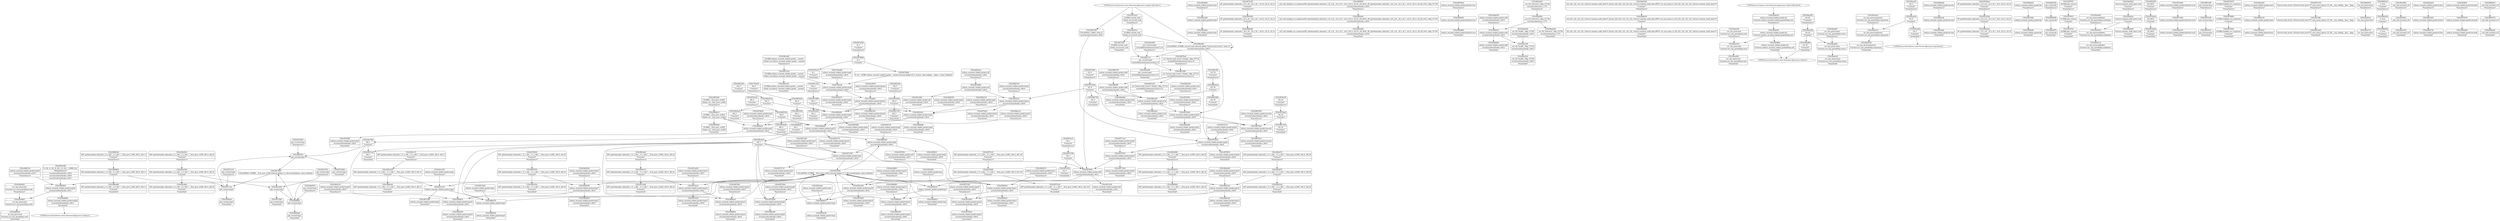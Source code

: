 digraph {
	CE0x58676c0 [shape=record,shape=Mrecord,label="{CE0x58676c0|selinux_secmark_relabel_packet:security|security/selinux/hooks.c,4610|*SummSink*}"]
	CE0x585a8a0 [shape=record,shape=Mrecord,label="{CE0x585a8a0|selinux_secmark_relabel_packet:if.end|*SummSink*}"]
	CE0x5879660 [shape=record,shape=Mrecord,label="{CE0x5879660|i8_1|*Constant*}"]
	CE0x5878a70 [shape=record,shape=Mrecord,label="{CE0x5878a70|selinux_secmark_relabel_packet:tmp8|security/selinux/hooks.c,4610|*SummSink*}"]
	CE0x5866d40 [shape=record,shape=Mrecord,label="{CE0x5866d40|i8*_getelementptr_inbounds_(_45_x_i8_,_45_x_i8_*_.str12,_i32_0,_i32_0)|*Constant*|*SummSink*}"]
	CE0x6d1c200 [shape=record,shape=Mrecord,label="{CE0x6d1c200|selinux_secmark_relabel_packet:tmp2|*SummSource*}"]
	CE0x5883520 [shape=record,shape=Mrecord,label="{CE0x5883520|i64*_getelementptr_inbounds_(_11_x_i64_,_11_x_i64_*___llvm_gcov_ctr402,_i64_0,_i64_9)|*Constant*|*SummSink*}"]
	CE0x5891060 [shape=record,shape=Mrecord,label="{CE0x5891060|_call_void_lockdep_rcu_suspicious(i8*_getelementptr_inbounds_(_25_x_i8_,_25_x_i8_*_.str3,_i32_0,_i32_0),_i32_4610,_i8*_getelementptr_inbounds_(_45_x_i8_,_45_x_i8_*_.str12,_i32_0,_i32_0))_#10,_!dbg_!27729|security/selinux/hooks.c,4610|*SummSink*}"]
	CE0x58678a0 [shape=record,shape=Mrecord,label="{CE0x58678a0|selinux_secmark_relabel_packet:land.lhs.true|*SummSource*}"]
	CE0x6e3f600 [shape=record,shape=Mrecord,label="{CE0x6e3f600|selinux_secmark_relabel_packet:tmp19|security/selinux/hooks.c,4610|*SummSource*}"]
	CE0x5875970 [shape=record,shape=Mrecord,label="{CE0x5875970|selinux_secmark_relabel_packet:tmp23|security/selinux/hooks.c,4610}"]
	CE0x5873780 [shape=record,shape=Mrecord,label="{CE0x5873780|selinux_secmark_relabel_packet:tmp7|security/selinux/hooks.c,4610}"]
	CE0x586ad40 [shape=record,shape=Mrecord,label="{CE0x586ad40|selinux_secmark_relabel_packet:tmp21|security/selinux/hooks.c,4610|*SummSink*}"]
	CE0x5876f20 [shape=record,shape=Mrecord,label="{CE0x5876f20|selinux_secmark_relabel_packet:tmp22|security/selinux/hooks.c,4610|*SummSink*}"]
	CE0x58a8c90 [shape=record,shape=Mrecord,label="{CE0x58a8c90|selinux_secmark_relabel_packet:call6|security/selinux/hooks.c,4613|*SummSource*}"]
	CE0x587fac0 [shape=record,shape=Mrecord,label="{CE0x587fac0|selinux_secmark_relabel_packet:tobool|security/selinux/hooks.c,4610|*SummSink*}"]
	CE0x5896e60 [shape=record,shape=Mrecord,label="{CE0x5896e60|selinux_secmark_relabel_packet:tmp12|security/selinux/hooks.c,4610}"]
	CE0x58a8e50 [shape=record,shape=Mrecord,label="{CE0x58a8e50|i32_(i32,_i32,_i16,_i32,_%struct.common_audit_data*)*_bitcast_(i32_(i32,_i32,_i16,_i32,_%struct.common_audit_data.495*)*_avc_has_perm_to_i32_(i32,_i32,_i16,_i32,_%struct.common_audit_data*)*)|*Constant*}"]
	CE0x587d150 [shape=record,shape=Mrecord,label="{CE0x587d150|i8*_getelementptr_inbounds_(_45_x_i8_,_45_x_i8_*_.str12,_i32_0,_i32_0)|*Constant*|*SummSource*}"]
	CE0x586d5b0 [shape=record,shape=Mrecord,label="{CE0x586d5b0|selinux_secmark_relabel_packet:tmp17|security/selinux/hooks.c,4610|*SummSource*}"]
	CE0x585c4e0 [shape=record,shape=Mrecord,label="{CE0x585c4e0|i64_1|*Constant*}"]
	CE0x5872f30 [shape=record,shape=Mrecord,label="{CE0x5872f30|GLOBAL:current_task|Global_var:current_task|*SummSink*}"]
	CE0x58aa310 [shape=record,shape=Mrecord,label="{CE0x58aa310|avc_has_perm:tsid|Function::avc_has_perm&Arg::tsid::}"]
	CE0x5871210 [shape=record,shape=Mrecord,label="{CE0x5871210|get_current:tmp2|*SummSource*}"]
	CE0x58531a0 [shape=record,shape=Mrecord,label="{CE0x58531a0|i64_1|*Constant*|*SummSink*}"]
	CE0x587a540 [shape=record,shape=Mrecord,label="{CE0x587a540|selinux_secmark_relabel_packet:tmp2|*SummSink*}"]
	CE0x58a9f60 [shape=record,shape=Mrecord,label="{CE0x58a9f60|selinux_secmark_relabel_packet:sid|Function::selinux_secmark_relabel_packet&Arg::sid::|*SummSink*}"]
	CE0x5868ad0 [shape=record,shape=Mrecord,label="{CE0x5868ad0|get_current:tmp1|*SummSink*}"]
	CE0x58ab3e0 [shape=record,shape=Mrecord,label="{CE0x58ab3e0|avc_has_perm:requested|Function::avc_has_perm&Arg::requested::|*SummSource*}"]
	CE0x588ac10 [shape=record,shape=Mrecord,label="{CE0x588ac10|selinux_secmark_relabel_packet:tmp10|security/selinux/hooks.c,4610|*SummSource*}"]
	CE0x5898080 [shape=record,shape=Mrecord,label="{CE0x5898080|selinux_secmark_relabel_packet:tmp12|security/selinux/hooks.c,4610|*SummSource*}"]
	CE0x58c79a0 [shape=record,shape=Mrecord,label="{CE0x58c79a0|i64_1|*Constant*}"]
	CE0x585af50 [shape=record,shape=Mrecord,label="{CE0x585af50|i64_2|*Constant*|*SummSink*}"]
	CE0x5865880 [shape=record,shape=Mrecord,label="{CE0x5865880|selinux_secmark_relabel_packet:land.lhs.true|*SummSink*}"]
	CE0x585df70 [shape=record,shape=Mrecord,label="{CE0x585df70|i64*_getelementptr_inbounds_(_11_x_i64_,_11_x_i64_*___llvm_gcov_ctr402,_i64_0,_i64_8)|*Constant*}"]
	CE0x58689d0 [shape=record,shape=Mrecord,label="{CE0x58689d0|i64*_getelementptr_inbounds_(_11_x_i64_,_11_x_i64_*___llvm_gcov_ctr402,_i64_0,_i64_0)|*Constant*|*SummSink*}"]
	CE0x587ad30 [shape=record,shape=Mrecord,label="{CE0x587ad30|selinux_secmark_relabel_packet:tmp13|security/selinux/hooks.c,4610|*SummSource*}"]
	CE0x5890eb0 [shape=record,shape=Mrecord,label="{CE0x5890eb0|_call_void_lockdep_rcu_suspicious(i8*_getelementptr_inbounds_(_25_x_i8_,_25_x_i8_*_.str3,_i32_0,_i32_0),_i32_4610,_i8*_getelementptr_inbounds_(_45_x_i8_,_45_x_i8_*_.str12,_i32_0,_i32_0))_#10,_!dbg_!27729|security/selinux/hooks.c,4610}"]
	CE0x58673f0 [shape=record,shape=Mrecord,label="{CE0x58673f0|COLLAPSED:_CMRE:_elem_0::|security/selinux/hooks.c,4610}"]
	CE0x5864b80 [shape=record,shape=Mrecord,label="{CE0x5864b80|selinux_secmark_relabel_packet:tmp4|security/selinux/hooks.c,4610|*SummSink*}"]
	CE0x75bedd0 [shape=record,shape=Mrecord,label="{CE0x75bedd0|selinux_secmark_relabel_packet:tmp8|security/selinux/hooks.c,4610|*SummSource*}"]
	CE0x58735f0 [shape=record,shape=Mrecord,label="{CE0x58735f0|get_current:tmp|*SummSink*}"]
	CE0x58aa5f0 [shape=record,shape=Mrecord,label="{CE0x58aa5f0|i16_42|*Constant*|*SummSource*}"]
	CE0x58aa3f0 [shape=record,shape=Mrecord,label="{CE0x58aa3f0|avc_has_perm:tsid|Function::avc_has_perm&Arg::tsid::|*SummSource*}"]
	CE0x5879120 [shape=record,shape=Mrecord,label="{CE0x5879120|i64*_getelementptr_inbounds_(_11_x_i64_,_11_x_i64_*___llvm_gcov_ctr402,_i64_0,_i64_10)|*Constant*|*SummSource*}"]
	CE0x5863ad0 [shape=record,shape=Mrecord,label="{CE0x5863ad0|i64*_getelementptr_inbounds_(_11_x_i64_,_11_x_i64_*___llvm_gcov_ctr402,_i64_0,_i64_6)|*Constant*|*SummSource*}"]
	CE0x58752d0 [shape=record,shape=Mrecord,label="{CE0x58752d0|i32_0|*Constant*}"]
	CE0x585bca0 [shape=record,shape=Mrecord,label="{CE0x585bca0|selinux_secmark_relabel_packet:do.end}"]
	CE0x586e4b0 [shape=record,shape=Mrecord,label="{CE0x586e4b0|selinux_secmark_relabel_packet:tmp15|security/selinux/hooks.c,4610|*SummSource*}"]
	CE0x5878da0 [shape=record,shape=Mrecord,label="{CE0x5878da0|i8*_getelementptr_inbounds_(_25_x_i8_,_25_x_i8_*_.str3,_i32_0,_i32_0)|*Constant*|*SummSource*}"]
	CE0x585cc70 [shape=record,shape=Mrecord,label="{CE0x585cc70|i64*_getelementptr_inbounds_(_11_x_i64_,_11_x_i64_*___llvm_gcov_ctr402,_i64_0,_i64_1)|*Constant*|*SummSource*}"]
	CE0x5866ea0 [shape=record,shape=Mrecord,label="{CE0x5866ea0|selinux_secmark_relabel_packet:tmp14|security/selinux/hooks.c,4610}"]
	CE0x5858b90 [shape=record,shape=Mrecord,label="{CE0x5858b90|selinux_secmark_relabel_packet:bb|*SummSink*}"]
	CE0x585c9b0 [shape=record,shape=Mrecord,label="{CE0x585c9b0|COLLAPSED:_GCMRE___llvm_gcov_ctr402_internal_global_11_x_i64_zeroinitializer:_elem_0:default:}"]
	CE0x5868240 [shape=record,shape=Mrecord,label="{CE0x5868240|i64*_getelementptr_inbounds_(_2_x_i64_,_2_x_i64_*___llvm_gcov_ctr98,_i64_0,_i64_1)|*Constant*|*SummSource*}"]
	CE0x58800b0 [shape=record,shape=Mrecord,label="{CE0x58800b0|selinux_secmark_relabel_packet:tmp24|security/selinux/hooks.c,4611}"]
	CE0x58645f0 [shape=record,shape=Mrecord,label="{CE0x58645f0|selinux_secmark_relabel_packet:land.lhs.true}"]
	CE0x58ae7c0 [shape=record,shape=Mrecord,label="{CE0x58ae7c0|get_current:tmp4|./arch/x86/include/asm/current.h,14}"]
	CE0x589a310 [shape=record,shape=Mrecord,label="{CE0x589a310|i64*_getelementptr_inbounds_(_11_x_i64_,_11_x_i64_*___llvm_gcov_ctr402,_i64_0,_i64_6)|*Constant*}"]
	CE0x585c7a0 [shape=record,shape=Mrecord,label="{CE0x585c7a0|i64_3|*Constant*|*SummSink*}"]
	CE0x58514d0 [shape=record,shape=Mrecord,label="{CE0x58514d0|selinux_secmark_relabel_packet:tmp7|security/selinux/hooks.c,4610|*SummSource*}"]
	CE0x58aa460 [shape=record,shape=Mrecord,label="{CE0x58aa460|avc_has_perm:tsid|Function::avc_has_perm&Arg::tsid::|*SummSink*}"]
	CE0x5868be0 [shape=record,shape=Mrecord,label="{CE0x5868be0|i64_1|*Constant*|*SummSource*}"]
	CE0x5867ba0 [shape=record,shape=Mrecord,label="{CE0x5867ba0|_ret_%struct.task_struct*_%tmp4,_!dbg_!27714|./arch/x86/include/asm/current.h,14|*SummSource*}"]
	CE0x75becf0 [shape=record,shape=Mrecord,label="{CE0x75becf0|selinux_secmark_relabel_packet:tmp8|security/selinux/hooks.c,4610}"]
	CE0x587e790 [shape=record,shape=Mrecord,label="{CE0x587e790|i32_1|*Constant*}"]
	CE0x58ad970 [shape=record,shape=Mrecord,label="{CE0x58ad970|get_current:bb|*SummSink*}"]
	CE0x58a9bc0 [shape=record,shape=Mrecord,label="{CE0x58a9bc0|avc_has_perm:ssid|Function::avc_has_perm&Arg::ssid::|*SummSink*}"]
	CE0x5872ec0 [shape=record,shape=Mrecord,label="{CE0x5872ec0|GLOBAL:current_task|Global_var:current_task|*SummSource*}"]
	CE0x587c800 [shape=record,shape=Mrecord,label="{CE0x587c800|i64_2|*Constant*}"]
	CE0x587f610 [shape=record,shape=Mrecord,label="{CE0x587f610|GLOBAL:get_current|*Constant*}"]
	CE0x587f500 [shape=record,shape=Mrecord,label="{CE0x587f500|selinux_secmark_relabel_packet:sid5|security/selinux/hooks.c,4611|*SummSource*}"]
	CE0x58abbe0 [shape=record,shape=Mrecord,label="{CE0x58abbe0|avc_has_perm:auditdata|Function::avc_has_perm&Arg::auditdata::|*SummSource*}"]
	CE0x58ac440 [shape=record,shape=Mrecord,label="{CE0x58ac440|_ret_i32_%call6,_!dbg_!27745|security/selinux/hooks.c,4613|*SummSource*}"]
	CE0x5878030 [shape=record,shape=Mrecord,label="{CE0x5878030|i64*_getelementptr_inbounds_(_11_x_i64_,_11_x_i64_*___llvm_gcov_ctr402,_i64_0,_i64_9)|*Constant*|*SummSource*}"]
	CE0x5880120 [shape=record,shape=Mrecord,label="{CE0x5880120|selinux_secmark_relabel_packet:tmp24|security/selinux/hooks.c,4611|*SummSource*}"]
	CE0x5860570 [shape=record,shape=Mrecord,label="{CE0x5860570|selinux_secmark_relabel_packet:tmp3}"]
	CE0x587be30 [shape=record,shape=Mrecord,label="{CE0x587be30|i32_22|*Constant*|*SummSource*}"]
	CE0x5851d50 [shape=record,shape=Mrecord,label="{CE0x5851d50|selinux_secmark_relabel_packet:tmp19|security/selinux/hooks.c,4610}"]
	CE0x587c8b0 [shape=record,shape=Mrecord,label="{CE0x587c8b0|selinux_secmark_relabel_packet:call|security/selinux/hooks.c,4610|*SummSink*}"]
	CE0x58a8b40 [shape=record,shape=Mrecord,label="{CE0x58a8b40|selinux_secmark_relabel_packet:tmp24|security/selinux/hooks.c,4611|*SummSink*}"]
	CE0x6d1c270 [shape=record,shape=Mrecord,label="{CE0x6d1c270|selinux_secmark_relabel_packet:tmp2}"]
	CE0x587b380 [shape=record,shape=Mrecord,label="{CE0x587b380|0:_i32,_4:_i32,_8:_i32,_12:_i32,_:_CMRE_4,8_|*MultipleSource*|security/selinux/hooks.c,4610|security/selinux/hooks.c,4610|security/selinux/hooks.c,4611}"]
	CE0x587bae0 [shape=record,shape=Mrecord,label="{CE0x587bae0|i32_4610|*Constant*}"]
	CE0x587c360 [shape=record,shape=Mrecord,label="{CE0x587c360|selinux_secmark_relabel_packet:land.lhs.true2}"]
	CE0x587b100 [shape=record,shape=Mrecord,label="{CE0x587b100|get_current:entry}"]
	CE0x585beb0 [shape=record,shape=Mrecord,label="{CE0x585beb0|selinux_secmark_relabel_packet:do.end|*SummSource*}"]
	CE0x58a98a0 [shape=record,shape=Mrecord,label="{CE0x58a98a0|avc_has_perm:ssid|Function::avc_has_perm&Arg::ssid::}"]
	CE0x586ba80 [shape=record,shape=Mrecord,label="{CE0x586ba80|selinux_secmark_relabel_packet:tmp20|security/selinux/hooks.c,4610|*SummSink*}"]
	CE0x58aabf0 [shape=record,shape=Mrecord,label="{CE0x58aabf0|avc_has_perm:tclass|Function::avc_has_perm&Arg::tclass::|*SummSource*}"]
	CE0x5863000 [shape=record,shape=Mrecord,label="{CE0x5863000|i8*_getelementptr_inbounds_(_45_x_i8_,_45_x_i8_*_.str12,_i32_0,_i32_0)|*Constant*}"]
	CE0x5875340 [shape=record,shape=Mrecord,label="{CE0x5875340|i32_0|*Constant*|*SummSource*}"]
	CE0x587b9e0 [shape=record,shape=Mrecord,label="{CE0x587b9e0|GLOBAL:lockdep_rcu_suspicious|*Constant*|*SummSink*}"]
	CE0x58a8d60 [shape=record,shape=Mrecord,label="{CE0x58a8d60|selinux_secmark_relabel_packet:call6|security/selinux/hooks.c,4613|*SummSink*}"]
	CE0x588aba0 [shape=record,shape=Mrecord,label="{CE0x588aba0|selinux_secmark_relabel_packet:tmp10|security/selinux/hooks.c,4610}"]
	CE0x58ab960 [shape=record,shape=Mrecord,label="{CE0x58ab960|_ret_i32_%retval.0,_!dbg_!27728|security/selinux/avc.c,775}"]
	CE0x585ca60 [shape=record,shape=Mrecord,label="{CE0x585ca60|selinux_secmark_relabel_packet:do.end|*SummSink*}"]
	CE0x586e270 [shape=record,shape=Mrecord,label="{CE0x586e270|i64*_getelementptr_inbounds_(_11_x_i64_,_11_x_i64_*___llvm_gcov_ctr402,_i64_0,_i64_8)|*Constant*|*SummSource*}"]
	CE0x585aab0 [shape=record,shape=Mrecord,label="{CE0x585aab0|selinux_secmark_relabel_packet:tmp1|*SummSource*}"]
	CE0x5862f00 [shape=record,shape=Mrecord,label="{CE0x5862f00|i32_4610|*Constant*|*SummSource*}"]
	CE0x58aa580 [shape=record,shape=Mrecord,label="{CE0x58aa580|i16_42|*Constant*}"]
	CE0x5868660 [shape=record,shape=Mrecord,label="{CE0x5868660|i64*_getelementptr_inbounds_(_2_x_i64_,_2_x_i64_*___llvm_gcov_ctr98,_i64_0,_i64_1)|*Constant*}"]
	CE0x5862bc0 [shape=record,shape=Mrecord,label="{CE0x5862bc0|selinux_secmark_relabel_packet:bb|*SummSource*}"]
	CE0x58794e0 [shape=record,shape=Mrecord,label="{CE0x58794e0|selinux_secmark_relabel_packet:tmp16|security/selinux/hooks.c,4610|*SummSink*}"]
	CE0x587af20 [shape=record,shape=Mrecord,label="{CE0x587af20|GLOBAL:get_current|*Constant*|*SummSink*}"]
	CE0x5880220 [shape=record,shape=Mrecord,label="{CE0x5880220|selinux_secmark_relabel_packet:tmp6|security/selinux/hooks.c,4610}"]
	CE0x586a540 [shape=record,shape=Mrecord,label="{CE0x586a540|selinux_secmark_relabel_packet:cred|security/selinux/hooks.c,4610|*SummSource*}"]
	CE0x5865440 [shape=record,shape=Mrecord,label="{CE0x5865440|GLOBAL:__llvm_gcov_ctr402|Global_var:__llvm_gcov_ctr402|*SummSink*}"]
	CE0x587b890 [shape=record,shape=Mrecord,label="{CE0x587b890|GLOBAL:lockdep_rcu_suspicious|*Constant*}"]
	CE0x58b3810 [shape=record,shape=Mrecord,label="{CE0x58b3810|i64*_getelementptr_inbounds_(_2_x_i64_,_2_x_i64_*___llvm_gcov_ctr98,_i64_0,_i64_0)|*Constant*|*SummSource*}"]
	CE0x5859130 [shape=record,shape=Mrecord,label="{CE0x5859130|selinux_secmark_relabel_packet:entry}"]
	CE0x5872ff0 [shape=record,shape=Mrecord,label="{CE0x5872ff0|%struct.task_struct*_(%struct.task_struct**)*_asm_movq_%gs:$_1:P_,$0_,_r,im,_dirflag_,_fpsr_,_flags_}"]
	CE0x587f040 [shape=record,shape=Mrecord,label="{CE0x587f040|selinux_secmark_relabel_packet:sid5|security/selinux/hooks.c,4611}"]
	CE0x585d1f0 [shape=record,shape=Mrecord,label="{CE0x585d1f0|selinux_secmark_relabel_packet:tmp1|*SummSink*}"]
	CE0x58aab80 [shape=record,shape=Mrecord,label="{CE0x58aab80|avc_has_perm:tclass|Function::avc_has_perm&Arg::tclass::}"]
	CE0x58677f0 [shape=record,shape=Mrecord,label="{CE0x58677f0|i32_0|*Constant*|*SummSink*}"]
	CE0x58749f0 [shape=record,shape=Mrecord,label="{CE0x58749f0|selinux_secmark_relabel_packet:tmp21|security/selinux/hooks.c,4610|*SummSource*}"]
	CE0x587e340 [shape=record,shape=Mrecord,label="{CE0x587e340|selinux_secmark_relabel_packet:tmp16|security/selinux/hooks.c,4610|*SummSource*}"]
	CE0x585b2c0 [shape=record,shape=Mrecord,label="{CE0x585b2c0|selinux_secmark_relabel_packet:call|security/selinux/hooks.c,4610|*SummSource*}"]
	CE0x587b4f0 [shape=record,shape=Mrecord,label="{CE0x587b4f0|selinux_secmark_relabel_packet:tmp5|security/selinux/hooks.c,4610|*SummSink*}"]
	CE0x58a9710 [shape=record,shape=Mrecord,label="{CE0x58a9710|avc_has_perm:entry|*SummSink*}"]
	CE0x5876b50 [shape=record,shape=Mrecord,label="{CE0x5876b50|selinux_secmark_relabel_packet:tmp5|security/selinux/hooks.c,4610|*SummSource*}"]
	CE0x587ef10 [shape=record,shape=Mrecord,label="{CE0x587ef10|i32_1|*Constant*|*SummSink*}"]
	CE0x5876340 [shape=record,shape=Mrecord,label="{CE0x5876340|i8*_getelementptr_inbounds_(_25_x_i8_,_25_x_i8_*_.str3,_i32_0,_i32_0)|*Constant*}"]
	CE0x5865d50 [shape=record,shape=Mrecord,label="{CE0x5865d50|selinux_secmark_relabel_packet:tmp18|security/selinux/hooks.c,4610|*SummSink*}"]
	CE0x5877340 [shape=record,shape=Mrecord,label="{CE0x5877340|selinux_secmark_relabel_packet:tmp23|security/selinux/hooks.c,4610|*SummSink*}"]
	CE0x58a93e0 [shape=record,shape=Mrecord,label="{CE0x58a93e0|avc_has_perm:entry}"]
	"CONST[source:1(input),value:2(dynamic)][purpose:{object}][SrcIdx:0]"
	CE0x58cb4c0 [shape=record,shape=Mrecord,label="{CE0x58cb4c0|GLOBAL:current_task|Global_var:current_task}"]
	CE0x58a9520 [shape=record,shape=Mrecord,label="{CE0x58a9520|avc_has_perm:entry|*SummSource*}"]
	CE0x58591a0 [shape=record,shape=Mrecord,label="{CE0x58591a0|selinux_secmark_relabel_packet:tobool|security/selinux/hooks.c,4610}"]
	CE0x58711a0 [shape=record,shape=Mrecord,label="{CE0x58711a0|get_current:tmp2}"]
	CE0x58515a0 [shape=record,shape=Mrecord,label="{CE0x58515a0|GLOBAL:selinux_secmark_relabel_packet.__warned|Global_var:selinux_secmark_relabel_packet.__warned}"]
	CE0x6f38eb0 [shape=record,shape=Mrecord,label="{CE0x6f38eb0|selinux_secmark_relabel_packet:tmp5|security/selinux/hooks.c,4610}"]
	CE0x58a9c80 [shape=record,shape=Mrecord,label="{CE0x58a9c80|selinux_secmark_relabel_packet:sid|Function::selinux_secmark_relabel_packet&Arg::sid::}"]
	CE0x5883590 [shape=record,shape=Mrecord,label="{CE0x5883590|selinux_secmark_relabel_packet:tmp17|security/selinux/hooks.c,4610}"]
	CE0x586d620 [shape=record,shape=Mrecord,label="{CE0x586d620|selinux_secmark_relabel_packet:tmp17|security/selinux/hooks.c,4610|*SummSink*}"]
	CE0x5876d90 [shape=record,shape=Mrecord,label="{CE0x5876d90|selinux_secmark_relabel_packet:call|security/selinux/hooks.c,4610}"]
	"CONST[source:0(mediator),value:2(dynamic)][purpose:{object}]"
	CE0x6c5f450 [shape=record,shape=Mrecord,label="{CE0x6c5f450|selinux_secmark_relabel_packet:tobool1|security/selinux/hooks.c,4610|*SummSource*}"]
	CE0x586a0d0 [shape=record,shape=Mrecord,label="{CE0x586a0d0|i1_true|*Constant*}"]
	CE0x58793b0 [shape=record,shape=Mrecord,label="{CE0x58793b0|selinux_secmark_relabel_packet:tmp20|security/selinux/hooks.c,4610|*SummSource*}"]
	CE0x58656b0 [shape=record,shape=Mrecord,label="{CE0x58656b0|selinux_secmark_relabel_packet:tmp9|security/selinux/hooks.c,4610|*SummSink*}"]
	CE0x5895b70 [shape=record,shape=Mrecord,label="{CE0x5895b70|selinux_secmark_relabel_packet:tmp11|security/selinux/hooks.c,4610|*SummSource*}"]
	CE0x5867a80 [shape=record,shape=Mrecord,label="{CE0x5867a80|get_current:entry|*SummSource*}"]
	CE0x58a9e30 [shape=record,shape=Mrecord,label="{CE0x58a9e30|selinux_secmark_relabel_packet:sid|Function::selinux_secmark_relabel_packet&Arg::sid::|*SummSource*}"]
	CE0x58602c0 [shape=record,shape=Mrecord,label="{CE0x58602c0|i1_true|*Constant*|*SummSource*}"]
	CE0x585cdd0 [shape=record,shape=Mrecord,label="{CE0x585cdd0|selinux_secmark_relabel_packet:if.end}"]
	CE0x58671b0 [shape=record,shape=Mrecord,label="{CE0x58671b0|i32_22|*Constant*|*SummSink*}"]
	CE0x5861eb0 [shape=record,shape=Mrecord,label="{CE0x5861eb0|%struct.task_struct*_(%struct.task_struct**)*_asm_movq_%gs:$_1:P_,$0_,_r,im,_dirflag_,_fpsr_,_flags_|*SummSink*}"]
	"CONST[source:2(external),value:2(dynamic)][purpose:{subject}][SrcIdx:1]"
	CE0x587a5b0 [shape=record,shape=Mrecord,label="{CE0x587a5b0|selinux_secmark_relabel_packet:tmp3|*SummSource*}"]
	CE0x585d2a0 [shape=record,shape=Mrecord,label="{CE0x585d2a0|i64_5|*Constant*|*SummSink*}"]
	CE0x58ac5e0 [shape=record,shape=Mrecord,label="{CE0x58ac5e0|_ret_i32_%call6,_!dbg_!27745|security/selinux/hooks.c,4613|*SummSink*}"]
	CE0x58675e0 [shape=record,shape=Mrecord,label="{CE0x58675e0|selinux_secmark_relabel_packet:security|security/selinux/hooks.c,4610}"]
	CE0x585c430 [shape=record,shape=Mrecord,label="{CE0x585c430|i64*_getelementptr_inbounds_(_11_x_i64_,_11_x_i64_*___llvm_gcov_ctr402,_i64_0,_i64_1)|*Constant*}"]
	CE0x5875630 [shape=record,shape=Mrecord,label="{CE0x5875630|selinux_secmark_relabel_packet:tmp22|security/selinux/hooks.c,4610}"]
	CE0x58524c0 [shape=record,shape=Mrecord,label="{CE0x58524c0|selinux_secmark_relabel_packet:tmp4|security/selinux/hooks.c,4610}"]
	CE0x586d810 [shape=record,shape=Mrecord,label="{CE0x586d810|selinux_secmark_relabel_packet:tmp18|security/selinux/hooks.c,4610}"]
	CE0x586a440 [shape=record,shape=Mrecord,label="{CE0x586a440|COLLAPSED:_GCMRE_current_task_external_global_%struct.task_struct*:_elem_0::|security/selinux/hooks.c,4610}"]
	CE0x58616f0 [shape=record,shape=Mrecord,label="{CE0x58616f0|i32_78|*Constant*|*SummSource*}"]
	CE0x586a3d0 [shape=record,shape=Mrecord,label="{CE0x586a3d0|selinux_secmark_relabel_packet:cred|security/selinux/hooks.c,4610}"]
	CE0x58abb50 [shape=record,shape=Mrecord,label="{CE0x58abb50|avc_has_perm:auditdata|Function::avc_has_perm&Arg::auditdata::}"]
	CE0x58ac000 [shape=record,shape=Mrecord,label="{CE0x58ac000|i64*_getelementptr_inbounds_(_2_x_i64_,_2_x_i64_*___llvm_gcov_ctr98,_i64_0,_i64_0)|*Constant*}"]
	CE0x5874ba0 [shape=record,shape=Mrecord,label="{CE0x5874ba0|i32_22|*Constant*}"]
	CE0x5869cf0 [shape=record,shape=Mrecord,label="{CE0x5869cf0|selinux_secmark_relabel_packet:call6|security/selinux/hooks.c,4613}"]
	CE0x5865330 [shape=record,shape=Mrecord,label="{CE0x5865330|i64_0|*Constant*}"]
	CE0x5867650 [shape=record,shape=Mrecord,label="{CE0x5867650|selinux_secmark_relabel_packet:security|security/selinux/hooks.c,4610|*SummSource*}"]
	CE0x585f810 [shape=record,shape=Mrecord,label="{CE0x585f810|selinux_secmark_relabel_packet:tmp6|security/selinux/hooks.c,4610|*SummSink*}"]
	CE0x587abc0 [shape=record,shape=Mrecord,label="{CE0x587abc0|selinux_secmark_relabel_packet:tmp13|security/selinux/hooks.c,4610}"]
	CE0x5896ce0 [shape=record,shape=Mrecord,label="{CE0x5896ce0|selinux_secmark_relabel_packet:tmp11|security/selinux/hooks.c,4610|*SummSink*}"]
	CE0x5863e60 [shape=record,shape=Mrecord,label="{CE0x5863e60|i8*_getelementptr_inbounds_(_25_x_i8_,_25_x_i8_*_.str3,_i32_0,_i32_0)|*Constant*|*SummSink*}"]
	CE0x5867d90 [shape=record,shape=Mrecord,label="{CE0x5867d90|_ret_%struct.task_struct*_%tmp4,_!dbg_!27714|./arch/x86/include/asm/current.h,14}"]
	CE0x5867e30 [shape=record,shape=Mrecord,label="{CE0x5867e30|_ret_%struct.task_struct*_%tmp4,_!dbg_!27714|./arch/x86/include/asm/current.h,14|*SummSink*}"]
	CE0x5873130 [shape=record,shape=Mrecord,label="{CE0x5873130|%struct.task_struct*_(%struct.task_struct**)*_asm_movq_%gs:$_1:P_,$0_,_r,im,_dirflag_,_fpsr_,_flags_|*SummSource*}"]
	CE0x587d020 [shape=record,shape=Mrecord,label="{CE0x587d020|i32_4610|*Constant*|*SummSink*}"]
	CE0x58828b0 [shape=record,shape=Mrecord,label="{CE0x58828b0|selinux_secmark_relabel_packet:call4|security/selinux/hooks.c,4610|*SummSink*}"]
	CE0x5864d70 [shape=record,shape=Mrecord,label="{CE0x5864d70|selinux_secmark_relabel_packet:tmp1}"]
	CE0x586e3e0 [shape=record,shape=Mrecord,label="{CE0x586e3e0|i64*_getelementptr_inbounds_(_11_x_i64_,_11_x_i64_*___llvm_gcov_ctr402,_i64_0,_i64_8)|*Constant*|*SummSink*}"]
	CE0x585f7a0 [shape=record,shape=Mrecord,label="{CE0x585f7a0|selinux_secmark_relabel_packet:tmp6|security/selinux/hooks.c,4610|*SummSource*}"]
	CE0x587f970 [shape=record,shape=Mrecord,label="{CE0x587f970|GLOBAL:get_current|*Constant*|*SummSource*}"]
	CE0x587cbd0 [shape=record,shape=Mrecord,label="{CE0x587cbd0|i64*_getelementptr_inbounds_(_11_x_i64_,_11_x_i64_*___llvm_gcov_ctr402,_i64_0,_i64_6)|*Constant*|*SummSink*}"]
	CE0x587eac0 [shape=record,shape=Mrecord,label="{CE0x587eac0|i32_1|*Constant*|*SummSource*}"]
	CE0x5864b10 [shape=record,shape=Mrecord,label="{CE0x5864b10|GLOBAL:__llvm_gcov_ctr402|Global_var:__llvm_gcov_ctr402}"]
	CE0x586cd60 [shape=record,shape=Mrecord,label="{CE0x586cd60|GLOBAL:selinux_secmark_relabel_packet.__warned|Global_var:selinux_secmark_relabel_packet.__warned|*SummSource*}"]
	"CONST[source:0(mediator),value:0(static)][purpose:{operation}]"
	CE0x585f500 [shape=record,shape=Mrecord,label="{CE0x585f500|_call_void_mcount()_#3}"]
	CE0x587ec20 [shape=record,shape=Mrecord,label="{CE0x587ec20|selinux_secmark_relabel_packet:sid5|security/selinux/hooks.c,4611|*SummSink*}"]
	CE0x5875a90 [shape=record,shape=Mrecord,label="{CE0x5875a90|selinux_secmark_relabel_packet:land.lhs.true2|*SummSource*}"]
	CE0x585d6c0 [shape=record,shape=Mrecord,label="{CE0x585d6c0|selinux_secmark_relabel_packet:tmp|*SummSink*}"]
	CE0x585ad70 [shape=record,shape=Mrecord,label="{CE0x585ad70|selinux_secmark_relabel_packet:land.lhs.true2|*SummSink*}"]
	CE0x585ade0 [shape=record,shape=Mrecord,label="{CE0x585ade0|selinux_secmark_relabel_packet:if.then|*SummSource*}"]
	CE0x5890f90 [shape=record,shape=Mrecord,label="{CE0x5890f90|_call_void_lockdep_rcu_suspicious(i8*_getelementptr_inbounds_(_25_x_i8_,_25_x_i8_*_.str3,_i32_0,_i32_0),_i32_4610,_i8*_getelementptr_inbounds_(_45_x_i8_,_45_x_i8_*_.str12,_i32_0,_i32_0))_#10,_!dbg_!27729|security/selinux/hooks.c,4610|*SummSource*}"]
	CE0x58757c0 [shape=record,shape=Mrecord,label="{CE0x58757c0|selinux_secmark_relabel_packet:tmp22|security/selinux/hooks.c,4610|*SummSource*}"]
	CE0x5884590 [shape=record,shape=Mrecord,label="{CE0x5884590|get_current:bb}"]
	CE0x5853300 [shape=record,shape=Mrecord,label="{CE0x5853300|selinux_secmark_relabel_packet:bb}"]
	CE0x58771e0 [shape=record,shape=Mrecord,label="{CE0x58771e0|selinux_secmark_relabel_packet:tmp23|security/selinux/hooks.c,4610|*SummSource*}"]
	CE0x585f230 [shape=record,shape=Mrecord,label="{CE0x585f230|get_current:tmp3}"]
	CE0x587ac30 [shape=record,shape=Mrecord,label="{CE0x587ac30|selinux_secmark_relabel_packet:tmp13|security/selinux/hooks.c,4610|*SummSink*}"]
	CE0x585a5e0 [shape=record,shape=Mrecord,label="{CE0x585a5e0|selinux_secmark_relabel_packet:entry|*SummSource*}"]
	CE0x58a9100 [shape=record,shape=Mrecord,label="{CE0x58a9100|i32_(i32,_i32,_i16,_i32,_%struct.common_audit_data*)*_bitcast_(i32_(i32,_i32,_i16,_i32,_%struct.common_audit_data.495*)*_avc_has_perm_to_i32_(i32,_i32,_i16,_i32,_%struct.common_audit_data*)*)|*Constant*|*SummSource*}"]
	CE0x58cdfa0 [shape=record,shape=Mrecord,label="{CE0x58cdfa0|i64*_getelementptr_inbounds_(_2_x_i64_,_2_x_i64_*___llvm_gcov_ctr98,_i64_0,_i64_0)|*Constant*|*SummSink*}"]
	CE0x58aaa20 [shape=record,shape=Mrecord,label="{CE0x58aaa20|i32_4|*Constant*}"]
	CE0x586ce30 [shape=record,shape=Mrecord,label="{CE0x586ce30|GLOBAL:selinux_secmark_relabel_packet.__warned|Global_var:selinux_secmark_relabel_packet.__warned|*SummSink*}"]
	CE0x58a9260 [shape=record,shape=Mrecord,label="{CE0x58a9260|i32_(i32,_i32,_i16,_i32,_%struct.common_audit_data*)*_bitcast_(i32_(i32,_i32,_i16,_i32,_%struct.common_audit_data.495*)*_avc_has_perm_to_i32_(i32,_i32,_i16,_i32,_%struct.common_audit_data*)*)|*Constant*|*SummSink*}"]
	CE0x58c78a0 [shape=record,shape=Mrecord,label="{CE0x58c78a0|COLLAPSED:_GCMRE___llvm_gcov_ctr98_internal_global_2_x_i64_zeroinitializer:_elem_0:default:}"]
	CE0x5876a90 [shape=record,shape=Mrecord,label="{CE0x5876a90|i64_0|*Constant*|*SummSink*}"]
	CE0x58948c0 [shape=record,shape=Mrecord,label="{CE0x58948c0|selinux_secmark_relabel_packet:tmp11|security/selinux/hooks.c,4610}"]
	CE0x58ab7e0 [shape=record,shape=Mrecord,label="{CE0x58ab7e0|avc_has_perm:auditdata|Function::avc_has_perm&Arg::auditdata::|*SummSink*}"]
	CE0x5861610 [shape=record,shape=Mrecord,label="{CE0x5861610|i32_78|*Constant*}"]
	CE0x5876a20 [shape=record,shape=Mrecord,label="{CE0x5876a20|i64_0|*Constant*|*SummSource*}"]
	CE0x58abe20 [shape=record,shape=Mrecord,label="{CE0x58abe20|_ret_i32_%retval.0,_!dbg_!27728|security/selinux/avc.c,775|*SummSink*}"]
	CE0x5868350 [shape=record,shape=Mrecord,label="{CE0x5868350|selinux_secmark_relabel_packet:tmp9|security/selinux/hooks.c,4610|*SummSource*}"]
	CE0x58cb360 [shape=record,shape=Mrecord,label="{CE0x58cb360|get_current:tmp4|./arch/x86/include/asm/current.h,14|*SummSource*}"]
	CE0x587d8d0 [shape=record,shape=Mrecord,label="{CE0x587d8d0|0:_i8,_:_GCMR_selinux_secmark_relabel_packet.__warned_internal_global_i8_0,_section_.data.unlikely_,_align_1:_elem_0:default:}"]
	CE0x5869fb0 [shape=record,shape=Mrecord,label="{CE0x5869fb0|selinux_secmark_relabel_packet:tmp14|security/selinux/hooks.c,4610|*SummSink*}"]
	CE0x585d980 [shape=record,shape=Mrecord,label="{CE0x585d980|i64*_getelementptr_inbounds_(_11_x_i64_,_11_x_i64_*___llvm_gcov_ctr402,_i64_0,_i64_0)|*Constant*|*SummSource*}"]
	CE0x5868a40 [shape=record,shape=Mrecord,label="{CE0x5868a40|i64*_getelementptr_inbounds_(_11_x_i64_,_11_x_i64_*___llvm_gcov_ctr402,_i64_0,_i64_1)|*Constant*|*SummSink*}"]
	CE0x5887950 [shape=record,shape=Mrecord,label="{CE0x5887950|i64*_getelementptr_inbounds_(_11_x_i64_,_11_x_i64_*___llvm_gcov_ctr402,_i64_0,_i64_9)|*Constant*}"]
	CE0x58729d0 [shape=record,shape=Mrecord,label="{CE0x58729d0|get_current:tmp3|*SummSink*}"]
	CE0x58655d0 [shape=record,shape=Mrecord,label="{CE0x58655d0|i64_4|*Constant*|*SummSink*}"]
	CE0x5882750 [shape=record,shape=Mrecord,label="{CE0x5882750|selinux_secmark_relabel_packet:call4|security/selinux/hooks.c,4610|*SummSource*}"]
	CE0x58aaef0 [shape=record,shape=Mrecord,label="{CE0x58aaef0|i32_4|*Constant*|*SummSource*}"]
	CE0x58ae660 [shape=record,shape=Mrecord,label="{CE0x58ae660|_call_void_mcount()_#3|*SummSource*}"]
	CE0x5876150 [shape=record,shape=Mrecord,label="{CE0x5876150|selinux_secmark_relabel_packet:do.body}"]
	CE0x5873710 [shape=record,shape=Mrecord,label="{CE0x5873710|selinux_secmark_relabel_packet:tmp7|security/selinux/hooks.c,4610|*SummSink*}"]
	CE0x5865640 [shape=record,shape=Mrecord,label="{CE0x5865640|selinux_secmark_relabel_packet:tmp9|security/selinux/hooks.c,4610}"]
	CE0x585b580 [shape=record,shape=Mrecord,label="{CE0x585b580|selinux_secmark_relabel_packet:tmp|*SummSource*}"]
	CE0x5862350 [shape=record,shape=Mrecord,label="{CE0x5862350|selinux_secmark_relabel_packet:tobool1|security/selinux/hooks.c,4610|*SummSink*}"]
	CE0x5867b10 [shape=record,shape=Mrecord,label="{CE0x5867b10|get_current:entry|*SummSink*}"]
	CE0x5852670 [shape=record,shape=Mrecord,label="{CE0x5852670|i64*_getelementptr_inbounds_(_11_x_i64_,_11_x_i64_*___llvm_gcov_ctr402,_i64_0,_i64_0)|*Constant*}"]
	CE0x6e3f480 [shape=record,shape=Mrecord,label="{CE0x6e3f480|i64*_getelementptr_inbounds_(_11_x_i64_,_11_x_i64_*___llvm_gcov_ctr402,_i64_0,_i64_10)|*Constant*}"]
	CE0x5864ff0 [shape=record,shape=Mrecord,label="{CE0x5864ff0|selinux_secmark_relabel_packet:call4|security/selinux/hooks.c,4610}"]
	CE0x586ded0 [shape=record,shape=Mrecord,label="{CE0x586ded0|_call_void_mcount()_#3|*SummSink*}"]
	CE0x58623c0 [shape=record,shape=Mrecord,label="{CE0x58623c0|i64_5|*Constant*}"]
	CE0x5862430 [shape=record,shape=Mrecord,label="{CE0x5862430|i64_4|*Constant*}"]
	CE0x58aafd0 [shape=record,shape=Mrecord,label="{CE0x58aafd0|i32_4|*Constant*|*SummSink*}"]
	CE0x58ab2a0 [shape=record,shape=Mrecord,label="{CE0x58ab2a0|%struct.common_audit_data*_null|*Constant*}"]
	CE0x585a320 [shape=record,shape=Mrecord,label="{CE0x585a320|i64_3|*Constant*|*SummSource*}"]
	CE0x58ac240 [shape=record,shape=Mrecord,label="{CE0x58ac240|_ret_i32_%call6,_!dbg_!27745|security/selinux/hooks.c,4613}"]
	CE0x58728a0 [shape=record,shape=Mrecord,label="{CE0x58728a0|get_current:tmp3|*SummSource*}"]
	CE0x58ab690 [shape=record,shape=Mrecord,label="{CE0x58ab690|%struct.common_audit_data*_null|*Constant*|*SummSink*}"]
	CE0x586e520 [shape=record,shape=Mrecord,label="{CE0x586e520|selinux_secmark_relabel_packet:tmp15|security/selinux/hooks.c,4610|*SummSink*}"]
	CE0x58abdb0 [shape=record,shape=Mrecord,label="{CE0x58abdb0|_ret_i32_%retval.0,_!dbg_!27728|security/selinux/avc.c,775|*SummSource*}"]
	CE0x58657e0 [shape=record,shape=Mrecord,label="{CE0x58657e0|selinux_secmark_relabel_packet:tobool|security/selinux/hooks.c,4610|*SummSource*}"]
	CE0x588ad80 [shape=record,shape=Mrecord,label="{CE0x588ad80|i64*_getelementptr_inbounds_(_2_x_i64_,_2_x_i64_*___llvm_gcov_ctr98,_i64_0,_i64_1)|*Constant*|*SummSink*}"]
	CE0x58991f0 [shape=record,shape=Mrecord,label="{CE0x58991f0|selinux_secmark_relabel_packet:tmp12|security/selinux/hooks.c,4610|*SummSink*}"]
	CE0x585d4b0 [shape=record,shape=Mrecord,label="{CE0x585d4b0|selinux_secmark_relabel_packet:if.end|*SummSource*}"]
	CE0x586ddc0 [shape=record,shape=Mrecord,label="{CE0x586ddc0|_call_void_mcount()_#3|*SummSource*}"]
	CE0x585f0e0 [shape=record,shape=Mrecord,label="{CE0x585f0e0|get_current:tmp2|*SummSink*}"]
	CE0x5860450 [shape=record,shape=Mrecord,label="{CE0x5860450|i1_true|*Constant*|*SummSink*}"]
	CE0x5853250 [shape=record,shape=Mrecord,label="{CE0x5853250|i64_5|*Constant*|*SummSource*}"]
	CE0x58ab620 [shape=record,shape=Mrecord,label="{CE0x58ab620|%struct.common_audit_data*_null|*Constant*|*SummSource*}"]
	CE0x585b210 [shape=record,shape=Mrecord,label="{CE0x585b210|selinux_secmark_relabel_packet:tmp4|security/selinux/hooks.c,4610|*SummSource*}"]
	CE0x58ce260 [shape=record,shape=Mrecord,label="{CE0x58ce260|get_current:tmp}"]
	CE0x5852a10 [shape=record,shape=Mrecord,label="{CE0x5852a10|selinux_secmark_relabel_packet:entry|*SummSink*}"]
	CE0x58a8910 [shape=record,shape=Mrecord,label="{CE0x58a8910|get_current:tmp1|*SummSource*}"]
	CE0x587b970 [shape=record,shape=Mrecord,label="{CE0x587b970|GLOBAL:lockdep_rcu_suspicious|*Constant*|*SummSource*}"]
	CE0x5893770 [shape=record,shape=Mrecord,label="{CE0x5893770|selinux_secmark_relabel_packet:tmp10|security/selinux/hooks.c,4610|*SummSink*}"]
	CE0x5879e70 [shape=record,shape=Mrecord,label="{CE0x5879e70|i8_1|*Constant*|*SummSink*}"]
	CE0x58792b0 [shape=record,shape=Mrecord,label="{CE0x58792b0|selinux_secmark_relabel_packet:tmp20|security/selinux/hooks.c,4610}"]
	CE0x586e2e0 [shape=record,shape=Mrecord,label="{CE0x586e2e0|selinux_secmark_relabel_packet:tmp15|security/selinux/hooks.c,4610}"]
	CE0x585b4d0 [shape=record,shape=Mrecord,label="{CE0x585b4d0|selinux_secmark_relabel_packet:do.body|*SummSink*}"]
	CE0x5861070 [shape=record,shape=Mrecord,label="{CE0x5861070|_call_void_mcount()_#3}"]
	CE0x58c7910 [shape=record,shape=Mrecord,label="{CE0x58c7910|get_current:tmp|*SummSource*}"]
	CE0x587e060 [shape=record,shape=Mrecord,label="{CE0x587e060|selinux_secmark_relabel_packet:tmp16|security/selinux/hooks.c,4610}"]
	CE0x58ab310 [shape=record,shape=Mrecord,label="{CE0x58ab310|avc_has_perm:requested|Function::avc_has_perm&Arg::requested::}"]
	CE0x585c640 [shape=record,shape=Mrecord,label="{CE0x585c640|i64_3|*Constant*}"]
	CE0x5861680 [shape=record,shape=Mrecord,label="{CE0x5861680|i32_78|*Constant*|*SummSink*}"]
	CE0x77faa50 [shape=record,shape=Mrecord,label="{CE0x77faa50|i64_4|*Constant*|*SummSource*}"]
	CE0x585b750 [shape=record,shape=Mrecord,label="{CE0x585b750|selinux_secmark_relabel_packet:if.then|*SummSink*}"]
	CE0x58653d0 [shape=record,shape=Mrecord,label="{CE0x58653d0|GLOBAL:__llvm_gcov_ctr402|Global_var:__llvm_gcov_ctr402|*SummSource*}"]
	CE0x58ad7b0 [shape=record,shape=Mrecord,label="{CE0x58ad7b0|get_current:bb|*SummSource*}"]
	CE0x5860630 [shape=record,shape=Mrecord,label="{CE0x5860630|selinux_secmark_relabel_packet:tmp3|*SummSink*}"]
	CE0x58791d0 [shape=record,shape=Mrecord,label="{CE0x58791d0|i64*_getelementptr_inbounds_(_11_x_i64_,_11_x_i64_*___llvm_gcov_ctr402,_i64_0,_i64_10)|*Constant*|*SummSink*}"]
	CE0x58a88a0 [shape=record,shape=Mrecord,label="{CE0x58a88a0|get_current:tmp1}"]
	CE0x58670b0 [shape=record,shape=Mrecord,label="{CE0x58670b0|selinux_secmark_relabel_packet:tmp14|security/selinux/hooks.c,4610|*SummSource*}"]
	CE0x58aa8b0 [shape=record,shape=Mrecord,label="{CE0x58aa8b0|i16_42|*Constant*|*SummSink*}"]
	CE0x5891620 [shape=record,shape=Mrecord,label="{CE0x5891620|selinux_secmark_relabel_packet:if.then}"]
	CE0x58aac90 [shape=record,shape=Mrecord,label="{CE0x58aac90|avc_has_perm:tclass|Function::avc_has_perm&Arg::tclass::|*SummSink*}"]
	CE0x586a5e0 [shape=record,shape=Mrecord,label="{CE0x586a5e0|selinux_secmark_relabel_packet:cred|security/selinux/hooks.c,4610|*SummSink*}"]
	CE0x5865c50 [shape=record,shape=Mrecord,label="{CE0x5865c50|selinux_secmark_relabel_packet:tmp18|security/selinux/hooks.c,4610|*SummSource*}"]
	CE0x58ae700 [shape=record,shape=Mrecord,label="{CE0x58ae700|_call_void_mcount()_#3|*SummSink*}"]
	"CONST[source:0(mediator),value:2(dynamic)][purpose:{subject}]"
	CE0x58ab140 [shape=record,shape=Mrecord,label="{CE0x58ab140|avc_has_perm:requested|Function::avc_has_perm&Arg::requested::|*SummSink*}"]
	CE0x75bed60 [shape=record,shape=Mrecord,label="{CE0x75bed60|selinux_secmark_relabel_packet:tobool1|security/selinux/hooks.c,4610}"]
	CE0x5879240 [shape=record,shape=Mrecord,label="{CE0x5879240|selinux_secmark_relabel_packet:tmp19|security/selinux/hooks.c,4610|*SummSink*}"]
	CE0x58a9b20 [shape=record,shape=Mrecord,label="{CE0x58a9b20|avc_has_perm:ssid|Function::avc_has_perm&Arg::ssid::|*SummSource*}"]
	CE0x58cb400 [shape=record,shape=Mrecord,label="{CE0x58cb400|get_current:tmp4|./arch/x86/include/asm/current.h,14|*SummSink*}"]
	CE0x587a000 [shape=record,shape=Mrecord,label="{CE0x587a000|i8_1|*Constant*|*SummSource*}"]
	CE0x5863cc0 [shape=record,shape=Mrecord,label="{CE0x5863cc0|selinux_secmark_relabel_packet:tmp}"]
	CE0x5874830 [shape=record,shape=Mrecord,label="{CE0x5874830|selinux_secmark_relabel_packet:tmp21|security/selinux/hooks.c,4610}"]
	CE0x587c540 [shape=record,shape=Mrecord,label="{CE0x587c540|i64_2|*Constant*|*SummSource*}"]
	CE0x585ff50 [shape=record,shape=Mrecord,label="{CE0x585ff50|selinux_secmark_relabel_packet:do.body|*SummSource*}"]
	CE0x58a9f60 -> "CONST[source:0(mediator),value:2(dynamic)][purpose:{object}]"
	CE0x5887950 -> CE0x5883590
	CE0x585c640 -> CE0x58524c0
	CE0x586a440 -> CE0x5874830
	CE0x58645f0 -> CE0x5865880
	CE0x5874830 -> CE0x58675e0
	CE0x5863cc0 -> CE0x585d6c0
	CE0x58aaef0 -> CE0x58aaa20
	CE0x58ac240 -> CE0x58ac5e0
	CE0x58aaa20 -> CE0x58aafd0
	CE0x5876a20 -> CE0x5865330
	CE0x6f38eb0 -> CE0x587b4f0
	CE0x586e2e0 -> CE0x587e060
	CE0x585f230 -> CE0x58c78a0
	CE0x585c9b0 -> CE0x5880220
	CE0x585c4e0 -> CE0x5873780
	CE0x75bedd0 -> CE0x75becf0
	CE0x586d810 -> CE0x585c9b0
	CE0x58793b0 -> CE0x58792b0
	CE0x5864d70 -> CE0x585c9b0
	CE0x5873780 -> CE0x585c9b0
	CE0x5874ba0 -> CE0x58671b0
	CE0x58abdb0 -> CE0x58ab960
	CE0x5866ea0 -> CE0x585c9b0
	CE0x586a540 -> CE0x586a3d0
	CE0x5860570 -> CE0x585c9b0
	"CONST[source:2(external),value:2(dynamic)][purpose:{subject}][SrcIdx:1]" -> CE0x5872ec0
	CE0x5865330 -> CE0x6f38eb0
	CE0x58ab2a0 -> CE0x58ab690
	CE0x585c9b0 -> CE0x586e2e0
	CE0x58752d0 -> CE0x586a3d0
	CE0x58673f0 -> CE0x5875630
	CE0x588aba0 -> CE0x5893770
	CE0x585b2c0 -> CE0x5876d90
	CE0x58a93e0 -> CE0x58a9710
	CE0x586ddc0 -> CE0x5861070
	CE0x585f7a0 -> CE0x5880220
	CE0x5859130 -> CE0x5852a10
	CE0x5865c50 -> CE0x586d810
	CE0x585c4e0 -> CE0x587e060
	CE0x58c79a0 -> CE0x58a88a0
	CE0x5872ff0 -> CE0x5861eb0
	CE0x585ade0 -> CE0x5891620
	CE0x58aa580 -> CE0x58aa8b0
	CE0x5876150 -> CE0x585b4d0
	CE0x585c4e0 -> CE0x5866ea0
	CE0x588aba0 -> CE0x58948c0
	CE0x5865640 -> CE0x58656b0
	CE0x6d1c200 -> CE0x6d1c270
	CE0x58752d0 -> CE0x58591a0
	CE0x585ff50 -> CE0x5876150
	CE0x5862430 -> CE0x58655d0
	CE0x5879120 -> CE0x6e3f480
	CE0x58670b0 -> CE0x5866ea0
	CE0x58771e0 -> CE0x5875970
	CE0x5863000 -> CE0x5866d40
	CE0x5875630 -> CE0x5876f20
	CE0x58aa5f0 -> CE0x58aa580
	CE0x5876d90 -> CE0x58591a0
	CE0x5865330 -> CE0x588aba0
	CE0x5883590 -> CE0x586d810
	CE0x58792b0 -> CE0x586ba80
	CE0x5864ff0 -> CE0x58828b0
	CE0x587f970 -> CE0x587f610
	CE0x587b380 -> CE0x58800b0
	CE0x587f040 -> CE0x58800b0
	CE0x58757c0 -> CE0x5875630
	CE0x58ce260 -> CE0x58a88a0
	CE0x5883590 -> CE0x586d620
	CE0x5862bc0 -> CE0x5853300
	CE0x589a310 -> CE0x587cbd0
	CE0x5884590 -> CE0x58ad970
	CE0x58ae7c0 -> CE0x5867d90
	CE0x58aabf0 -> CE0x58aab80
	CE0x58616f0 -> CE0x5861610
	CE0x5861070 -> CE0x586ded0
	CE0x5861610 -> CE0x5861680
	CE0x58cb360 -> CE0x58ae7c0
	CE0x585cc70 -> CE0x585c430
	CE0x5875340 -> CE0x58752d0
	CE0x77faa50 -> CE0x5862430
	CE0x6e3f480 -> CE0x58791d0
	CE0x58ad7b0 -> CE0x5884590
	CE0x58a9100 -> CE0x58a8e50
	CE0x58653d0 -> CE0x5864b10
	CE0x58c78a0 -> CE0x58711a0
	CE0x585c4e0 -> CE0x58792b0
	CE0x5851d50 -> CE0x5879240
	CE0x5875970 -> CE0x5877340
	CE0x5875970 -> CE0x587f040
	CE0x58a88a0 -> CE0x58c78a0
	CE0x585b210 -> CE0x58524c0
	CE0x586d810 -> CE0x5865d50
	CE0x5873130 -> CE0x5872ff0
	CE0x58675e0 -> CE0x58676c0
	CE0x587d8d0 -> CE0x75becf0
	CE0x587a000 -> CE0x5879660
	CE0x5851d50 -> CE0x58792b0
	CE0x5880120 -> CE0x58800b0
	CE0x58514d0 -> CE0x5873780
	CE0x586e270 -> CE0x585df70
	CE0x5868be0 -> CE0x58c79a0
	CE0x58752d0 -> CE0x58675e0
	CE0x58ab960 -> CE0x5869cf0
	CE0x58ae660 -> CE0x585f500
	CE0x58ae7c0 -> CE0x58cb400
	CE0x5878da0 -> CE0x5876340
	CE0x586a440 -> CE0x586a440
	CE0x5866ea0 -> CE0x5869fb0
	CE0x587c360 -> CE0x585ad70
	CE0x58a8c90 -> CE0x5869cf0
	CE0x58515a0 -> CE0x586ce30
	CE0x5876d90 -> CE0x587c8b0
	CE0x58800b0 -> CE0x58a8b40
	CE0x58ab2a0 -> CE0x58abb50
	CE0x5876b50 -> CE0x6f38eb0
	CE0x58678a0 -> CE0x58645f0
	CE0x75bed60 -> CE0x5862350
	CE0x58ab310 -> CE0x58ab140
	CE0x5869cf0 -> CE0x58ac240
	CE0x75becf0 -> CE0x75bed60
	CE0x5864d70 -> CE0x585d1f0
	CE0x5863ad0 -> CE0x589a310
	CE0x5852670 -> CE0x58689d0
	CE0x5869cf0 -> CE0x58a8d60
	CE0x58aa310 -> CE0x58aa460
	CE0x587abc0 -> CE0x587ac30
	CE0x5864ff0 -> CE0x586a3d0
	CE0x58aafd0 -> "CONST[source:0(mediator),value:0(static)][purpose:{operation}]"
	CE0x58752d0 -> CE0x58677f0
	CE0x585cdd0 -> CE0x585a8a0
	CE0x58b3810 -> CE0x58ac000
	CE0x5862430 -> CE0x5865640
	CE0x586a440 -> CE0x5875630
	CE0x587c800 -> CE0x58524c0
	CE0x587ad30 -> CE0x587abc0
	CE0x587b970 -> CE0x587b890
	CE0x588ac10 -> CE0x588aba0
	CE0x58a9520 -> CE0x58a93e0
	CE0x58aab80 -> CE0x58aac90
	CE0x58a8e50 -> CE0x58a9260
	CE0x58ab960 -> CE0x58abe20
	CE0x586e4b0 -> CE0x586e2e0
	CE0x58c79a0 -> CE0x585f230
	CE0x58a8b40 -> "CONST[source:0(mediator),value:2(dynamic)][purpose:{subject}]"
	CE0x5872ec0 -> CE0x58cb4c0
	CE0x58948c0 -> CE0x5896e60
	CE0x5896e60 -> CE0x585c9b0
	CE0x58aa3f0 -> CE0x58aa310
	CE0x5853250 -> CE0x58623c0
	CE0x58524c0 -> CE0x5864b80
	CE0x585c640 -> CE0x585c7a0
	CE0x585c4e0 -> CE0x5896e60
	CE0x587f040 -> CE0x587ec20
	CE0x58aaa20 -> CE0x58ab310
	"CONST[source:2(external),value:2(dynamic)][purpose:{subject}][SrcIdx:1]" -> CE0x58673f0
	CE0x6c5f450 -> CE0x75bed60
	CE0x585c430 -> CE0x6d1c270
	CE0x5865330 -> CE0x5876a90
	CE0x5863cc0 -> CE0x5864d70
	CE0x585c9b0 -> CE0x58948c0
	CE0x587e340 -> CE0x587e060
	CE0x5879660 -> CE0x5879e70
	CE0x5878030 -> CE0x5887950
	CE0x587f500 -> CE0x587f040
	CE0x585df70 -> CE0x586e2e0
	CE0x5867a80 -> CE0x587b100
	CE0x58657e0 -> CE0x58591a0
	CE0x5853300 -> CE0x5858b90
	CE0x5868350 -> CE0x5865640
	CE0x58c79a0 -> CE0x58531a0
	CE0x58a9b20 -> CE0x58a98a0
	CE0x585c9b0 -> CE0x587abc0
	CE0x58a88a0 -> CE0x5868ad0
	CE0x5867d90 -> CE0x5864ff0
	CE0x58711a0 -> CE0x585f0e0
	CE0x5864b10 -> CE0x588aba0
	CE0x58948c0 -> CE0x5896ce0
	CE0x5862f00 -> CE0x587bae0
	CE0x587abc0 -> CE0x5866ea0
	CE0x586a0d0 -> CE0x5860450
	CE0x6f38eb0 -> CE0x5880220
	CE0x58ab3e0 -> CE0x58ab310
	CE0x587f610 -> CE0x587af20
	CE0x5895b70 -> CE0x58948c0
	CE0x5874830 -> CE0x586ad40
	CE0x6d1c270 -> CE0x5860570
	CE0x585aab0 -> CE0x5864d70
	CE0x6d1c270 -> CE0x587a540
	CE0x586a3d0 -> CE0x5874830
	CE0x58591a0 -> CE0x58524c0
	CE0x58a98a0 -> CE0x58a9bc0
	CE0x585df70 -> CE0x586e3e0
	CE0x585c4e0 -> CE0x5860570
	CE0x58752d0 -> CE0x587f040
	CE0x58ab620 -> CE0x58ab2a0
	CE0x5879660 -> CE0x587d8d0
	CE0x585a320 -> CE0x585c640
	CE0x5865640 -> CE0x588aba0
	CE0x58602c0 -> CE0x586a0d0
	CE0x587be30 -> CE0x5874ba0
	CE0x75becf0 -> CE0x5878a70
	CE0x75bed60 -> CE0x5865640
	CE0x5875a90 -> CE0x587c360
	CE0x58cb4c0 -> CE0x58ae7c0
	CE0x58aa8b0 -> "CONST[source:0(mediator),value:2(dynamic)][purpose:{object}]"
	CE0x5871210 -> CE0x58711a0
	CE0x58675e0 -> CE0x5875630
	CE0x587e790 -> CE0x587f040
	CE0x5861610 -> CE0x586a3d0
	CE0x587c540 -> CE0x587c800
	CE0x5882750 -> CE0x5864ff0
	CE0x5860570 -> CE0x5860630
	CE0x58ac000 -> CE0x58cdfa0
	CE0x5873780 -> CE0x5873710
	CE0x58c78a0 -> CE0x58ce260
	CE0x6e3f480 -> CE0x5851d50
	CE0x587d150 -> CE0x5863000
	CE0x585f230 -> CE0x58729d0
	CE0x5868660 -> CE0x588ad80
	CE0x58a9e30 -> CE0x58a9c80
	CE0x5864b10 -> CE0x6f38eb0
	CE0x585a5e0 -> CE0x5859130
	CE0x58a8910 -> CE0x58a88a0
	CE0x5898080 -> CE0x5896e60
	CE0x585f500 -> CE0x58ae700
	CE0x5868660 -> CE0x58711a0
	CE0x587b890 -> CE0x587b9e0
	CE0x585d980 -> CE0x5852670
	CE0x5880220 -> CE0x5873780
	CE0x589a310 -> CE0x587abc0
	CE0x5874ba0 -> CE0x58675e0
	CE0x585c430 -> CE0x5868a40
	CE0x58abbe0 -> CE0x58abb50
	CE0x585b580 -> CE0x5863cc0
	CE0x58a9c80 -> CE0x58aa310
	CE0x58ac000 -> CE0x58ce260
	CE0x58728a0 -> CE0x585f230
	CE0x58cb4c0 -> CE0x586a440
	CE0x58749f0 -> CE0x5874830
	CE0x58623c0 -> CE0x585d2a0
	CE0x58792b0 -> CE0x585c9b0
	CE0x58a9c80 -> CE0x58a9f60
	CE0x5867ba0 -> CE0x5867d90
	CE0x5867650 -> CE0x58675e0
	CE0x58800b0 -> CE0x58a98a0
	CE0x5868240 -> CE0x5868660
	CE0x58c7910 -> CE0x58ce260
	CE0x5891620 -> CE0x585b750
	CE0x6e3f600 -> CE0x5851d50
	CE0x585c9b0 -> CE0x5863cc0
	CE0x585c4e0 -> CE0x58531a0
	CE0x5890f90 -> CE0x5890eb0
	"CONST[source:2(external),value:2(dynamic)][purpose:{subject}][SrcIdx:1]" -> CE0x586a440
	CE0x585bca0 -> CE0x585ca60
	CE0x5868be0 -> CE0x585c4e0
	CE0x5887950 -> CE0x5883520
	CE0x587eac0 -> CE0x587e790
	CE0x586a440 -> CE0x58ae7c0
	CE0x5867d90 -> CE0x5867e30
	CE0x585c9b0 -> CE0x6d1c270
	CE0x58524c0 -> CE0x6f38eb0
	CE0x586e2e0 -> CE0x586e520
	CE0x587e060 -> CE0x585c9b0
	CE0x58623c0 -> CE0x5865640
	CE0x587e060 -> CE0x58794e0
	CE0x58591a0 -> CE0x587fac0
	CE0x585c4e0 -> CE0x586d810
	CE0x5890eb0 -> CE0x5891060
	CE0x587a5b0 -> CE0x5860570
	CE0x585d4b0 -> CE0x585cdd0
	CE0x58515a0 -> CE0x75becf0
	CE0x58aa580 -> CE0x58aab80
	CE0x58cb4c0 -> CE0x5872f30
	CE0x5875630 -> CE0x5875970
	CE0x587c800 -> CE0x585af50
	CE0x5880220 -> CE0x585f810
	CE0x586d5b0 -> CE0x5883590
	CE0x587bae0 -> CE0x587d020
	CE0x58ce260 -> CE0x58735f0
	"CONST[source:1(input),value:2(dynamic)][purpose:{object}][SrcIdx:0]" -> CE0x58a9e30
	CE0x58abb50 -> CE0x58ab7e0
	CE0x58711a0 -> CE0x585f230
	CE0x5876340 -> CE0x5863e60
	CE0x585c9b0 -> CE0x5883590
	CE0x586cd60 -> CE0x58515a0
	CE0x585c4e0 -> CE0x5864d70
	CE0x585c9b0 -> CE0x5851d50
	CE0x585beb0 -> CE0x585bca0
	CE0x5852670 -> CE0x5863cc0
	CE0x58ac440 -> CE0x58ac240
	CE0x5896e60 -> CE0x58991f0
	CE0x586a3d0 -> CE0x586a5e0
	CE0x587b100 -> CE0x5867b10
	CE0x587e790 -> CE0x587ef10
	CE0x5864b10 -> CE0x5865440
}